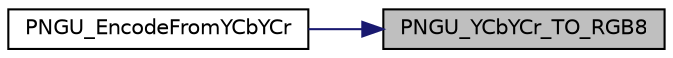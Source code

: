 digraph "PNGU_YCbYCr_TO_RGB8"
{
 // LATEX_PDF_SIZE
  edge [fontname="Helvetica",fontsize="10",labelfontname="Helvetica",labelfontsize="10"];
  node [fontname="Helvetica",fontsize="10",shape=record];
  rankdir="RL";
  Node1 [label="PNGU_YCbYCr_TO_RGB8",height=0.2,width=0.4,color="black", fillcolor="grey75", style="filled", fontcolor="black",tooltip=" "];
  Node1 -> Node2 [dir="back",color="midnightblue",fontsize="10",style="solid"];
  Node2 [label="PNGU_EncodeFromYCbYCr",height=0.2,width=0.4,color="black", fillcolor="white", style="filled",URL="$pngu_8c.html#a4a7f91e558b5a0da015d3c0dc8d3e180",tooltip=" "];
}

